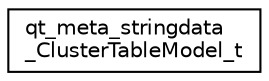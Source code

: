 digraph "Graphical Class Hierarchy"
{
  edge [fontname="Helvetica",fontsize="10",labelfontname="Helvetica",labelfontsize="10"];
  node [fontname="Helvetica",fontsize="10",shape=record];
  rankdir="LR";
  Node0 [label="qt_meta_stringdata\l_ClusterTableModel_t",height=0.2,width=0.4,color="black", fillcolor="white", style="filled",URL="$structqt__meta__stringdata___cluster_table_model__t.html"];
}
